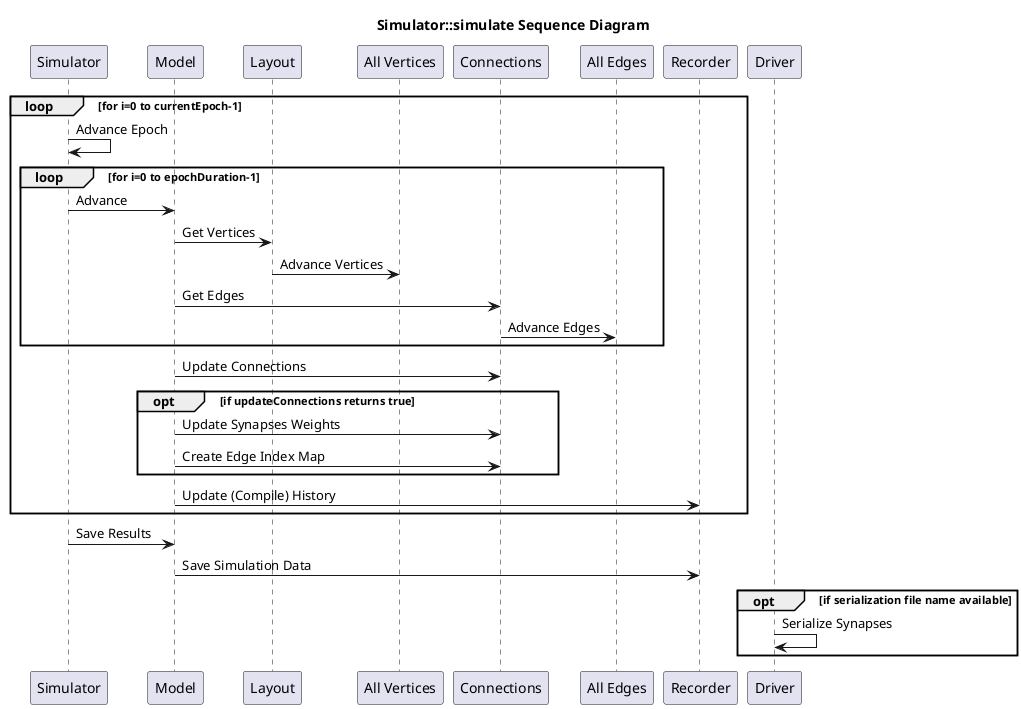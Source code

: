@startuml simulatorSimulate

title Simulator::simulate Sequence Diagram

loop for i=0 to currentEpoch-1
    Simulator -> Simulator: Advance Epoch
    loop for i=0 to epochDuration-1
        Simulator->Model: Advance
        Model -> Layout: Get Vertices 
        Layout -> "All Vertices": Advance Vertices
        Model -> Connections: Get Edges
        Connections -> "All Edges": Advance Edges
    end
    Model -> Connections: Update Connections
    opt if updateConnections returns true
        Model -> Connections: Update Synapses Weights
        Model -> Connections: Create Edge Index Map
    end
    Model->Recorder: Update (Compile) History
end
Simulator -> Model: Save Results 
Model -> Recorder: Save Simulation Data 
opt if serialization file name available 
    Driver -> Driver: Serialize Synapses
end

@enduml